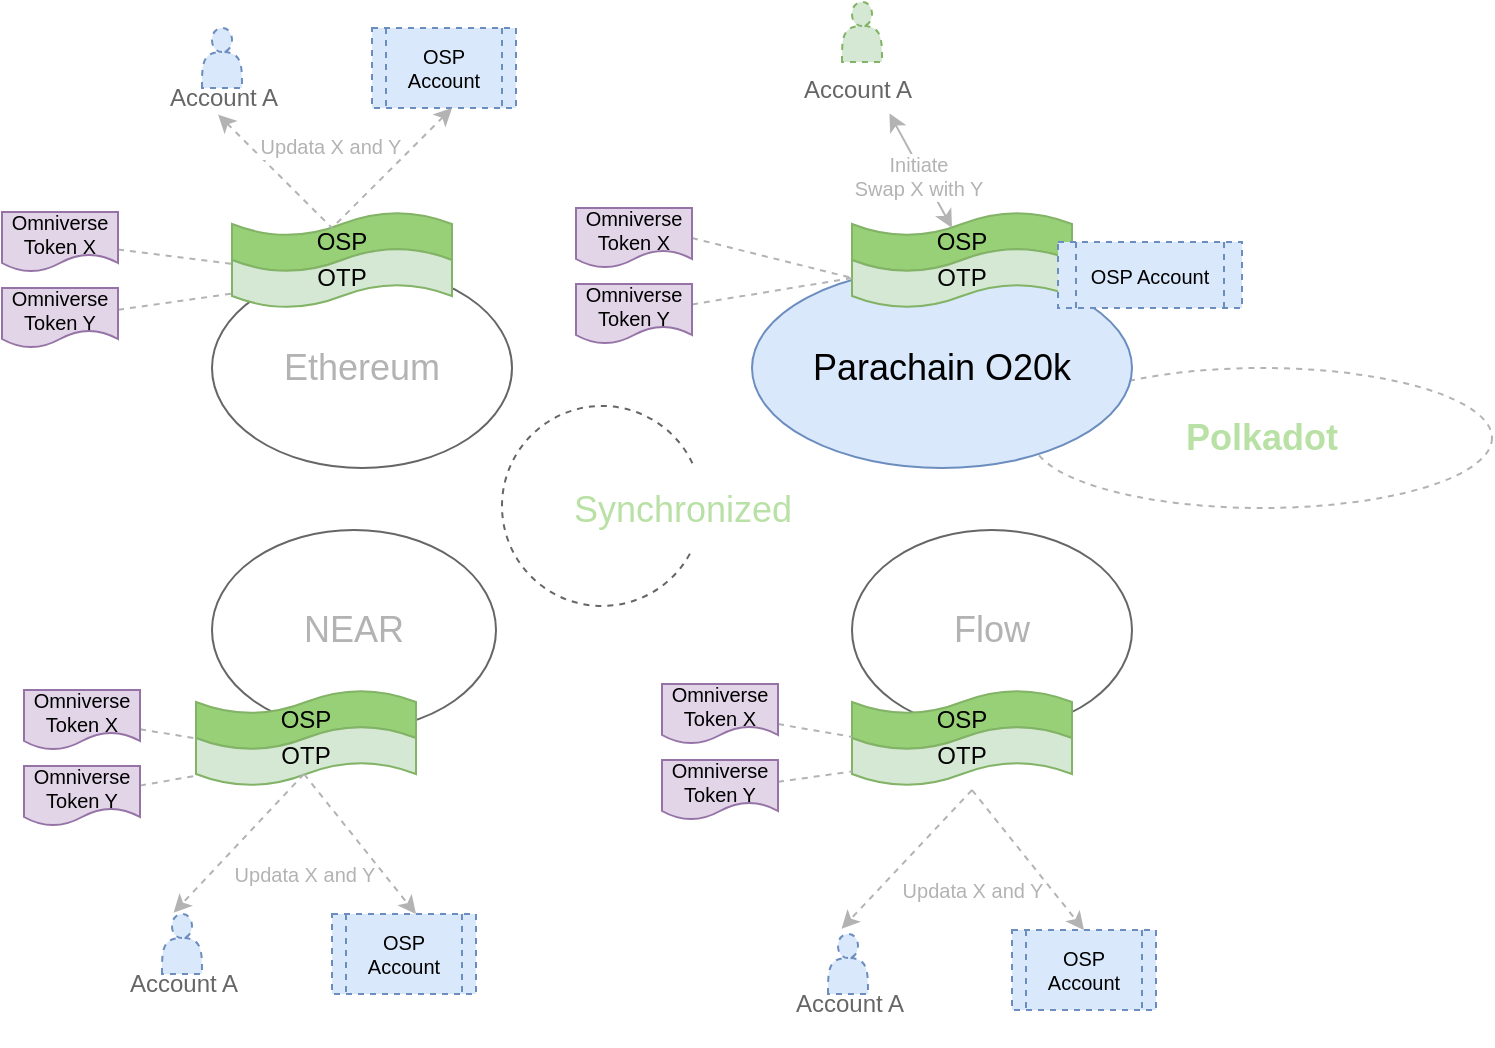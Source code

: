 <mxfile version="20.3.0" type="device"><diagram id="3uEqexyK4t1CxRiq1vRU" name="第 1 页"><mxGraphModel dx="2249" dy="857" grid="1" gridSize="10" guides="1" tooltips="1" connect="1" arrows="1" fold="1" page="1" pageScale="1" pageWidth="827" pageHeight="1169" math="0" shadow="0"><root><mxCell id="0"/><mxCell id="1" parent="0"/><mxCell id="0Lzqag4RanslKGFm-jXo-1" value="&lt;font color=&quot;#b9e0a5&quot;&gt;&lt;b&gt;Polkadot&lt;/b&gt;&lt;/font&gt;" style="ellipse;whiteSpace=wrap;html=1;fillColor=none;fontSize=18;strokeColor=#B3B3B3;fontColor=#B3B3B3;dashed=1;" parent="1" vertex="1"><mxGeometry x="480" y="350" width="230" height="70" as="geometry"/></mxCell><mxCell id="0Lzqag4RanslKGFm-jXo-4" value="Parachain O20k" style="ellipse;whiteSpace=wrap;html=1;fontSize=18;fillColor=#dae8fc;strokeColor=#6c8ebf;" parent="1" vertex="1"><mxGeometry x="340" y="300" width="190" height="100" as="geometry"/></mxCell><mxCell id="0Lzqag4RanslKGFm-jXo-6" value="Ethereum" style="ellipse;whiteSpace=wrap;html=1;fontSize=18;fillColor=none;fontColor=#B3B3B3;strokeColor=#666666;" parent="1" vertex="1"><mxGeometry x="70" y="300" width="150" height="100" as="geometry"/></mxCell><mxCell id="0Lzqag4RanslKGFm-jXo-7" value="NEAR" style="ellipse;whiteSpace=wrap;html=1;fontSize=18;fillColor=none;fontColor=#B3B3B3;strokeColor=#666666;" parent="1" vertex="1"><mxGeometry x="70" y="431" width="142" height="100" as="geometry"/></mxCell><mxCell id="0Lzqag4RanslKGFm-jXo-8" value="Flow" style="ellipse;whiteSpace=wrap;html=1;fontSize=18;fillColor=none;fontColor=#B3B3B3;strokeColor=#666666;" parent="1" vertex="1"><mxGeometry x="390" y="431" width="140" height="100" as="geometry"/></mxCell><mxCell id="0Lzqag4RanslKGFm-jXo-37" value="OSP Account" style="shape=process;whiteSpace=wrap;html=1;backgroundOutline=1;dashed=1;strokeColor=#6c8ebf;fontSize=10;fillColor=#dae8fc;" parent="1" vertex="1"><mxGeometry x="470" y="631" width="72" height="40" as="geometry"/></mxCell><mxCell id="0Lzqag4RanslKGFm-jXo-40" value="" style="group" parent="1" vertex="1" connectable="0"><mxGeometry x="215" y="369" width="180" height="100" as="geometry"/></mxCell><mxCell id="0Lzqag4RanslKGFm-jXo-38" value="" style="verticalLabelPosition=bottom;verticalAlign=top;html=1;shape=mxgraph.basic.arc;startAngle=0.329;endAngle=0.186;strokeColor=#666666;fontSize=10;fontColor=#666666;fillColor=default;dashed=1;" parent="0Lzqag4RanslKGFm-jXo-40" vertex="1"><mxGeometry width="100" height="100" as="geometry"/></mxCell><mxCell id="0Lzqag4RanslKGFm-jXo-39" value="Synchronized" style="text;strokeColor=none;fillColor=none;align=left;verticalAlign=top;spacingLeft=4;spacingRight=4;overflow=hidden;rotatable=0;points=[[0,0.5],[1,0.5]];portConstraint=eastwest;dashed=1;fontSize=18;fontColor=#B9E0A5;" parent="0Lzqag4RanslKGFm-jXo-40" vertex="1"><mxGeometry x="30" y="34" width="150" height="26" as="geometry"/></mxCell><mxCell id="E8aBrmIcDae6FvZEbdNS-2" value="" style="group" parent="1" vertex="1" connectable="0"><mxGeometry x="80" y="272" width="110" height="48" as="geometry"/></mxCell><mxCell id="0Lzqag4RanslKGFm-jXo-25" value="OSP" style="shape=tape;whiteSpace=wrap;html=1;strokeColor=#82b366;fontSize=12;fillColor=#97D077;" parent="E8aBrmIcDae6FvZEbdNS-2" vertex="1"><mxGeometry width="110" height="30" as="geometry"/></mxCell><mxCell id="E8aBrmIcDae6FvZEbdNS-1" value="OTP" style="shape=tape;whiteSpace=wrap;html=1;strokeColor=#82b366;fontSize=12;fillColor=#d5e8d4;" parent="E8aBrmIcDae6FvZEbdNS-2" vertex="1"><mxGeometry y="18" width="110" height="30" as="geometry"/></mxCell><mxCell id="E8aBrmIcDae6FvZEbdNS-42" value="Updata X and Y" style="endArrow=none;html=1;rounded=0;fontSize=10;fontColor=#B3B3B3;strokeColor=#B3B3B3;exitX=0.429;exitY=1.392;exitDx=0;exitDy=0;exitPerimeter=0;startArrow=classic;startFill=1;endFill=0;dashed=1;" parent="E8aBrmIcDae6FvZEbdNS-2" source="E8aBrmIcDae6FvZEbdNS-38" edge="1"><mxGeometry x="0.259" y="28" width="50" height="50" relative="1" as="geometry"><mxPoint x="-30.0" y="-42.0" as="sourcePoint"/><mxPoint x="50" y="8" as="targetPoint"/><mxPoint as="offset"/></mxGeometry></mxCell><mxCell id="E8aBrmIcDae6FvZEbdNS-3" value="" style="group" parent="1" vertex="1" connectable="0"><mxGeometry x="390" y="272" width="110" height="48" as="geometry"/></mxCell><mxCell id="E8aBrmIcDae6FvZEbdNS-4" value="OSP" style="shape=tape;whiteSpace=wrap;html=1;strokeColor=#82b366;fontSize=12;fillColor=#97D077;" parent="E8aBrmIcDae6FvZEbdNS-3" vertex="1"><mxGeometry width="110" height="30" as="geometry"/></mxCell><mxCell id="E8aBrmIcDae6FvZEbdNS-5" value="OTP" style="shape=tape;whiteSpace=wrap;html=1;strokeColor=#82b366;fontSize=12;fillColor=#d5e8d4;" parent="E8aBrmIcDae6FvZEbdNS-3" vertex="1"><mxGeometry y="18" width="110" height="30" as="geometry"/></mxCell><mxCell id="E8aBrmIcDae6FvZEbdNS-6" value="" style="group" parent="1" vertex="1" connectable="0"><mxGeometry x="62" y="511" width="110" height="48" as="geometry"/></mxCell><mxCell id="E8aBrmIcDae6FvZEbdNS-7" value="OSP" style="shape=tape;whiteSpace=wrap;html=1;strokeColor=#82b366;fontSize=12;fillColor=#97D077;" parent="E8aBrmIcDae6FvZEbdNS-6" vertex="1"><mxGeometry width="110" height="30" as="geometry"/></mxCell><mxCell id="E8aBrmIcDae6FvZEbdNS-8" value="OTP" style="shape=tape;whiteSpace=wrap;html=1;strokeColor=#82b366;fontSize=12;fillColor=#d5e8d4;" parent="E8aBrmIcDae6FvZEbdNS-6" vertex="1"><mxGeometry y="18" width="110" height="30" as="geometry"/></mxCell><mxCell id="E8aBrmIcDae6FvZEbdNS-9" value="" style="group" parent="1" vertex="1" connectable="0"><mxGeometry x="390" y="511" width="110" height="48" as="geometry"/></mxCell><mxCell id="E8aBrmIcDae6FvZEbdNS-10" value="OSP" style="shape=tape;whiteSpace=wrap;html=1;strokeColor=#82b366;fontSize=12;fillColor=#97D077;" parent="E8aBrmIcDae6FvZEbdNS-9" vertex="1"><mxGeometry width="110" height="30" as="geometry"/></mxCell><mxCell id="E8aBrmIcDae6FvZEbdNS-11" value="OTP" style="shape=tape;whiteSpace=wrap;html=1;strokeColor=#82b366;fontSize=12;fillColor=#d5e8d4;" parent="E8aBrmIcDae6FvZEbdNS-9" vertex="1"><mxGeometry y="18" width="110" height="30" as="geometry"/></mxCell><mxCell id="0Lzqag4RanslKGFm-jXo-19" value="OSP Account" style="shape=process;whiteSpace=wrap;html=1;backgroundOutline=1;dashed=1;strokeColor=#6c8ebf;fontSize=10;fillColor=#dae8fc;" parent="1" vertex="1"><mxGeometry x="493" y="287" width="92" height="33" as="geometry"/></mxCell><mxCell id="0Lzqag4RanslKGFm-jXo-67" value="" style="group" parent="1" vertex="1" connectable="0"><mxGeometry x="360" y="167" width="70" height="56" as="geometry"/></mxCell><mxCell id="0Lzqag4RanslKGFm-jXo-68" value="" style="shape=actor;whiteSpace=wrap;html=1;dashed=1;fontSize=18;fillColor=#d5e8d4;strokeColor=#82b366;" parent="0Lzqag4RanslKGFm-jXo-67" vertex="1"><mxGeometry x="25" width="20" height="30" as="geometry"/></mxCell><mxCell id="0Lzqag4RanslKGFm-jXo-69" value="Account A" style="text;strokeColor=none;fillColor=none;align=left;verticalAlign=top;spacingLeft=4;spacingRight=4;overflow=hidden;rotatable=0;points=[[0,0.5],[1,0.5]];portConstraint=eastwest;dashed=1;fontSize=12;fontColor=#666666;" parent="0Lzqag4RanslKGFm-jXo-67" vertex="1"><mxGeometry y="30" width="70" height="26" as="geometry"/></mxCell><mxCell id="0Lzqag4RanslKGFm-jXo-73" value="Initiate&lt;br&gt;Swap X with Y" style="endArrow=classic;html=1;rounded=0;fontSize=10;fontColor=#B3B3B3;strokeColor=#B3B3B3;exitX=0.696;exitY=0.989;exitDx=0;exitDy=0;exitPerimeter=0;startArrow=classic;startFill=1;" parent="1" source="0Lzqag4RanslKGFm-jXo-69" edge="1"><mxGeometry x="0.035" y="-2" width="50" height="50" relative="1" as="geometry"><mxPoint x="520" y="190" as="sourcePoint"/><mxPoint x="440" y="280" as="targetPoint"/><Array as="points"><mxPoint x="440" y="280"/></Array><mxPoint as="offset"/></mxGeometry></mxCell><mxCell id="E8aBrmIcDae6FvZEbdNS-17" value="" style="edgeStyle=none;rounded=0;orthogonalLoop=1;jettySize=auto;html=1;dashed=1;strokeColor=#B3B3B3;fontSize=10;fontColor=#B3B3B3;startArrow=none;startFill=0;endArrow=none;endFill=0;entryX=0;entryY=0.5;entryDx=0;entryDy=0;entryPerimeter=0;exitX=1;exitY=0.5;exitDx=0;exitDy=0;" parent="1" source="E8aBrmIcDae6FvZEbdNS-13" target="E8aBrmIcDae6FvZEbdNS-5" edge="1"><mxGeometry relative="1" as="geometry"/></mxCell><mxCell id="E8aBrmIcDae6FvZEbdNS-13" value="Omniverse Token X" style="shape=document;whiteSpace=wrap;html=1;boundedLbl=1;fontSize=10;fillColor=#e1d5e7;strokeColor=#9673a6;" parent="1" vertex="1"><mxGeometry x="252" y="270" width="58" height="30" as="geometry"/></mxCell><mxCell id="E8aBrmIcDae6FvZEbdNS-18" value="" style="edgeStyle=none;rounded=0;orthogonalLoop=1;jettySize=auto;html=1;dashed=1;strokeColor=#B3B3B3;fontSize=10;fontColor=#B3B3B3;startArrow=none;startFill=0;endArrow=none;endFill=0;" parent="1" source="E8aBrmIcDae6FvZEbdNS-14" edge="1"><mxGeometry relative="1" as="geometry"><mxPoint x="390" y="305" as="targetPoint"/></mxGeometry></mxCell><mxCell id="E8aBrmIcDae6FvZEbdNS-14" value="Omniverse Token Y" style="shape=document;whiteSpace=wrap;html=1;boundedLbl=1;fontSize=10;fillColor=#e1d5e7;strokeColor=#9673a6;" parent="1" vertex="1"><mxGeometry x="252" y="308" width="58" height="30" as="geometry"/></mxCell><mxCell id="E8aBrmIcDae6FvZEbdNS-31" value="" style="edgeStyle=none;rounded=0;orthogonalLoop=1;jettySize=auto;html=1;dashed=1;strokeColor=#B3B3B3;fontSize=10;fontColor=#B3B3B3;startArrow=none;startFill=0;endArrow=none;endFill=0;" parent="1" source="E8aBrmIcDae6FvZEbdNS-19" target="E8aBrmIcDae6FvZEbdNS-1" edge="1"><mxGeometry relative="1" as="geometry"/></mxCell><mxCell id="E8aBrmIcDae6FvZEbdNS-19" value="Omniverse Token X" style="shape=document;whiteSpace=wrap;html=1;boundedLbl=1;fontSize=10;fillColor=#e1d5e7;strokeColor=#9673a6;" parent="1" vertex="1"><mxGeometry x="-35" y="272" width="58" height="30" as="geometry"/></mxCell><mxCell id="E8aBrmIcDae6FvZEbdNS-32" value="" style="edgeStyle=none;rounded=0;orthogonalLoop=1;jettySize=auto;html=1;dashed=1;strokeColor=#B3B3B3;fontSize=10;fontColor=#B3B3B3;startArrow=none;startFill=0;endArrow=none;endFill=0;" parent="1" source="E8aBrmIcDae6FvZEbdNS-20" target="E8aBrmIcDae6FvZEbdNS-1" edge="1"><mxGeometry relative="1" as="geometry"/></mxCell><mxCell id="E8aBrmIcDae6FvZEbdNS-20" value="Omniverse Token Y" style="shape=document;whiteSpace=wrap;html=1;boundedLbl=1;fontSize=10;fillColor=#e1d5e7;strokeColor=#9673a6;" parent="1" vertex="1"><mxGeometry x="-35" y="310" width="58" height="30" as="geometry"/></mxCell><mxCell id="E8aBrmIcDae6FvZEbdNS-27" value="" style="edgeStyle=none;rounded=0;orthogonalLoop=1;jettySize=auto;html=1;dashed=1;strokeColor=#B3B3B3;fontSize=10;fontColor=#B3B3B3;startArrow=none;startFill=0;endArrow=none;endFill=0;" parent="1" source="E8aBrmIcDae6FvZEbdNS-21" target="E8aBrmIcDae6FvZEbdNS-8" edge="1"><mxGeometry relative="1" as="geometry"/></mxCell><mxCell id="E8aBrmIcDae6FvZEbdNS-21" value="Omniverse Token X" style="shape=document;whiteSpace=wrap;html=1;boundedLbl=1;fontSize=10;fillColor=#e1d5e7;strokeColor=#9673a6;" parent="1" vertex="1"><mxGeometry x="-24" y="511" width="58" height="30" as="geometry"/></mxCell><mxCell id="E8aBrmIcDae6FvZEbdNS-28" value="" style="edgeStyle=none;rounded=0;orthogonalLoop=1;jettySize=auto;html=1;dashed=1;strokeColor=#B3B3B3;fontSize=10;fontColor=#B3B3B3;startArrow=none;startFill=0;endArrow=none;endFill=0;" parent="1" source="E8aBrmIcDae6FvZEbdNS-22" target="E8aBrmIcDae6FvZEbdNS-8" edge="1"><mxGeometry relative="1" as="geometry"/></mxCell><mxCell id="E8aBrmIcDae6FvZEbdNS-22" value="Omniverse Token Y" style="shape=document;whiteSpace=wrap;html=1;boundedLbl=1;fontSize=10;fillColor=#e1d5e7;strokeColor=#9673a6;" parent="1" vertex="1"><mxGeometry x="-24" y="549" width="58" height="30" as="geometry"/></mxCell><mxCell id="E8aBrmIcDae6FvZEbdNS-29" value="" style="edgeStyle=none;rounded=0;orthogonalLoop=1;jettySize=auto;html=1;dashed=1;strokeColor=#B3B3B3;fontSize=10;fontColor=#B3B3B3;startArrow=none;startFill=0;endArrow=none;endFill=0;" parent="1" source="E8aBrmIcDae6FvZEbdNS-23" target="E8aBrmIcDae6FvZEbdNS-11" edge="1"><mxGeometry relative="1" as="geometry"/></mxCell><mxCell id="E8aBrmIcDae6FvZEbdNS-23" value="Omniverse Token X" style="shape=document;whiteSpace=wrap;html=1;boundedLbl=1;fontSize=10;fillColor=#e1d5e7;strokeColor=#9673a6;" parent="1" vertex="1"><mxGeometry x="295" y="508" width="58" height="30" as="geometry"/></mxCell><mxCell id="E8aBrmIcDae6FvZEbdNS-30" value="" style="edgeStyle=none;rounded=0;orthogonalLoop=1;jettySize=auto;html=1;dashed=1;strokeColor=#B3B3B3;fontSize=10;fontColor=#B3B3B3;startArrow=none;startFill=0;endArrow=none;endFill=0;" parent="1" source="E8aBrmIcDae6FvZEbdNS-24" target="E8aBrmIcDae6FvZEbdNS-11" edge="1"><mxGeometry relative="1" as="geometry"/></mxCell><mxCell id="E8aBrmIcDae6FvZEbdNS-24" value="Omniverse Token Y" style="shape=document;whiteSpace=wrap;html=1;boundedLbl=1;fontSize=10;fillColor=#e1d5e7;strokeColor=#9673a6;" parent="1" vertex="1"><mxGeometry x="295" y="546" width="58" height="30" as="geometry"/></mxCell><mxCell id="E8aBrmIcDae6FvZEbdNS-33" value="" style="group" parent="1" vertex="1" connectable="0"><mxGeometry x="20" y="623" width="70" height="56" as="geometry"/></mxCell><mxCell id="E8aBrmIcDae6FvZEbdNS-34" value="" style="shape=actor;whiteSpace=wrap;html=1;dashed=1;fontSize=18;fillColor=#dae8fc;strokeColor=#6c8ebf;" parent="E8aBrmIcDae6FvZEbdNS-33" vertex="1"><mxGeometry x="25" width="20" height="30" as="geometry"/></mxCell><mxCell id="E8aBrmIcDae6FvZEbdNS-35" value="Account A" style="text;strokeColor=none;fillColor=none;align=left;verticalAlign=top;spacingLeft=4;spacingRight=4;overflow=hidden;rotatable=0;points=[[0,0.5],[1,0.5]];portConstraint=eastwest;dashed=1;fontSize=12;fontColor=#666666;" parent="E8aBrmIcDae6FvZEbdNS-33" vertex="1"><mxGeometry x="3" y="21" width="70" height="16" as="geometry"/></mxCell><mxCell id="E8aBrmIcDae6FvZEbdNS-36" value="" style="group" parent="1" vertex="1" connectable="0"><mxGeometry x="40" y="180" width="70" height="56" as="geometry"/></mxCell><mxCell id="E8aBrmIcDae6FvZEbdNS-37" value="" style="shape=actor;whiteSpace=wrap;html=1;dashed=1;fontSize=18;fillColor=#dae8fc;strokeColor=#6c8ebf;" parent="E8aBrmIcDae6FvZEbdNS-36" vertex="1"><mxGeometry x="25" width="20" height="30" as="geometry"/></mxCell><mxCell id="E8aBrmIcDae6FvZEbdNS-38" value="Account A" style="text;strokeColor=none;fillColor=none;align=left;verticalAlign=top;spacingLeft=4;spacingRight=4;overflow=hidden;rotatable=0;points=[[0,0.5],[1,0.5]];portConstraint=eastwest;dashed=1;fontSize=12;fontColor=#666666;" parent="E8aBrmIcDae6FvZEbdNS-36" vertex="1"><mxGeometry x="3" y="21" width="70" height="16" as="geometry"/></mxCell><mxCell id="E8aBrmIcDae6FvZEbdNS-39" value="" style="group" parent="1" vertex="1" connectable="0"><mxGeometry x="353" y="633" width="70" height="56" as="geometry"/></mxCell><mxCell id="E8aBrmIcDae6FvZEbdNS-40" value="" style="shape=actor;whiteSpace=wrap;html=1;dashed=1;fontSize=18;fillColor=#dae8fc;strokeColor=#6c8ebf;" parent="E8aBrmIcDae6FvZEbdNS-39" vertex="1"><mxGeometry x="25" width="20" height="30" as="geometry"/></mxCell><mxCell id="E8aBrmIcDae6FvZEbdNS-41" value="Account A" style="text;strokeColor=none;fillColor=none;align=left;verticalAlign=top;spacingLeft=4;spacingRight=4;overflow=hidden;rotatable=0;points=[[0,0.5],[1,0.5]];portConstraint=eastwest;dashed=1;fontSize=12;fontColor=#666666;" parent="E8aBrmIcDae6FvZEbdNS-39" vertex="1"><mxGeometry x="3" y="21" width="70" height="16" as="geometry"/></mxCell><mxCell id="E8aBrmIcDae6FvZEbdNS-44" value="Updata X and Y" style="endArrow=classic;html=1;rounded=0;fontSize=10;fontColor=#B3B3B3;entryX=0.34;entryY=-0.087;entryDx=0;entryDy=0;strokeColor=#B3B3B3;startArrow=none;startFill=0;entryPerimeter=0;dashed=1;" parent="1" target="E8aBrmIcDae6FvZEbdNS-40" edge="1"><mxGeometry x="-0.235" y="34" width="50" height="50" relative="1" as="geometry"><mxPoint x="450" y="561" as="sourcePoint"/><mxPoint x="414" y="629" as="targetPoint"/><mxPoint as="offset"/></mxGeometry></mxCell><mxCell id="E8aBrmIcDae6FvZEbdNS-45" value="OSP Account" style="shape=process;whiteSpace=wrap;html=1;backgroundOutline=1;dashed=1;strokeColor=#6c8ebf;fontSize=10;fillColor=#dae8fc;" parent="1" vertex="1"><mxGeometry x="150" y="180" width="72" height="40" as="geometry"/></mxCell><mxCell id="E8aBrmIcDae6FvZEbdNS-46" value="OSP Account" style="shape=process;whiteSpace=wrap;html=1;backgroundOutline=1;dashed=1;strokeColor=#6c8ebf;fontSize=10;fillColor=#dae8fc;" parent="1" vertex="1"><mxGeometry x="130" y="623" width="72" height="40" as="geometry"/></mxCell><mxCell id="E8aBrmIcDae6FvZEbdNS-47" value="" style="endArrow=classic;html=1;rounded=0;fontSize=10;fontColor=#B3B3B3;entryX=0.5;entryY=0;entryDx=0;entryDy=0;strokeColor=#B3B3B3;startArrow=none;startFill=0;dashed=1;" parent="1" target="0Lzqag4RanslKGFm-jXo-37" edge="1"><mxGeometry width="50" height="50" relative="1" as="geometry"><mxPoint x="450" y="561" as="sourcePoint"/><mxPoint x="590" y="616.39" as="targetPoint"/></mxGeometry></mxCell><mxCell id="E8aBrmIcDae6FvZEbdNS-48" value="Updata X and Y" style="endArrow=classic;html=1;rounded=0;fontSize=10;fontColor=#B3B3B3;entryX=0.34;entryY=-0.087;entryDx=0;entryDy=0;strokeColor=#B3B3B3;startArrow=none;startFill=0;entryPerimeter=0;dashed=1;" parent="1" edge="1"><mxGeometry x="-0.235" y="34" width="50" height="50" relative="1" as="geometry"><mxPoint x="116" y="553" as="sourcePoint"/><mxPoint x="50.8" y="622.39" as="targetPoint"/><mxPoint as="offset"/></mxGeometry></mxCell><mxCell id="E8aBrmIcDae6FvZEbdNS-49" value="" style="endArrow=classic;html=1;rounded=0;fontSize=10;fontColor=#B3B3B3;entryX=0.5;entryY=0;entryDx=0;entryDy=0;strokeColor=#B3B3B3;startArrow=none;startFill=0;dashed=1;" parent="1" edge="1"><mxGeometry width="50" height="50" relative="1" as="geometry"><mxPoint x="116" y="553" as="sourcePoint"/><mxPoint x="172" y="623" as="targetPoint"/></mxGeometry></mxCell><mxCell id="E8aBrmIcDae6FvZEbdNS-50" value="" style="endArrow=none;html=1;rounded=0;fontSize=10;fontColor=#B3B3B3;strokeColor=#B3B3B3;startArrow=classic;startFill=1;endFill=0;dashed=1;" parent="1" edge="1"><mxGeometry width="50" height="50" relative="1" as="geometry"><mxPoint x="190" y="220" as="sourcePoint"/><mxPoint x="130" y="280" as="targetPoint"/></mxGeometry></mxCell></root></mxGraphModel></diagram></mxfile>